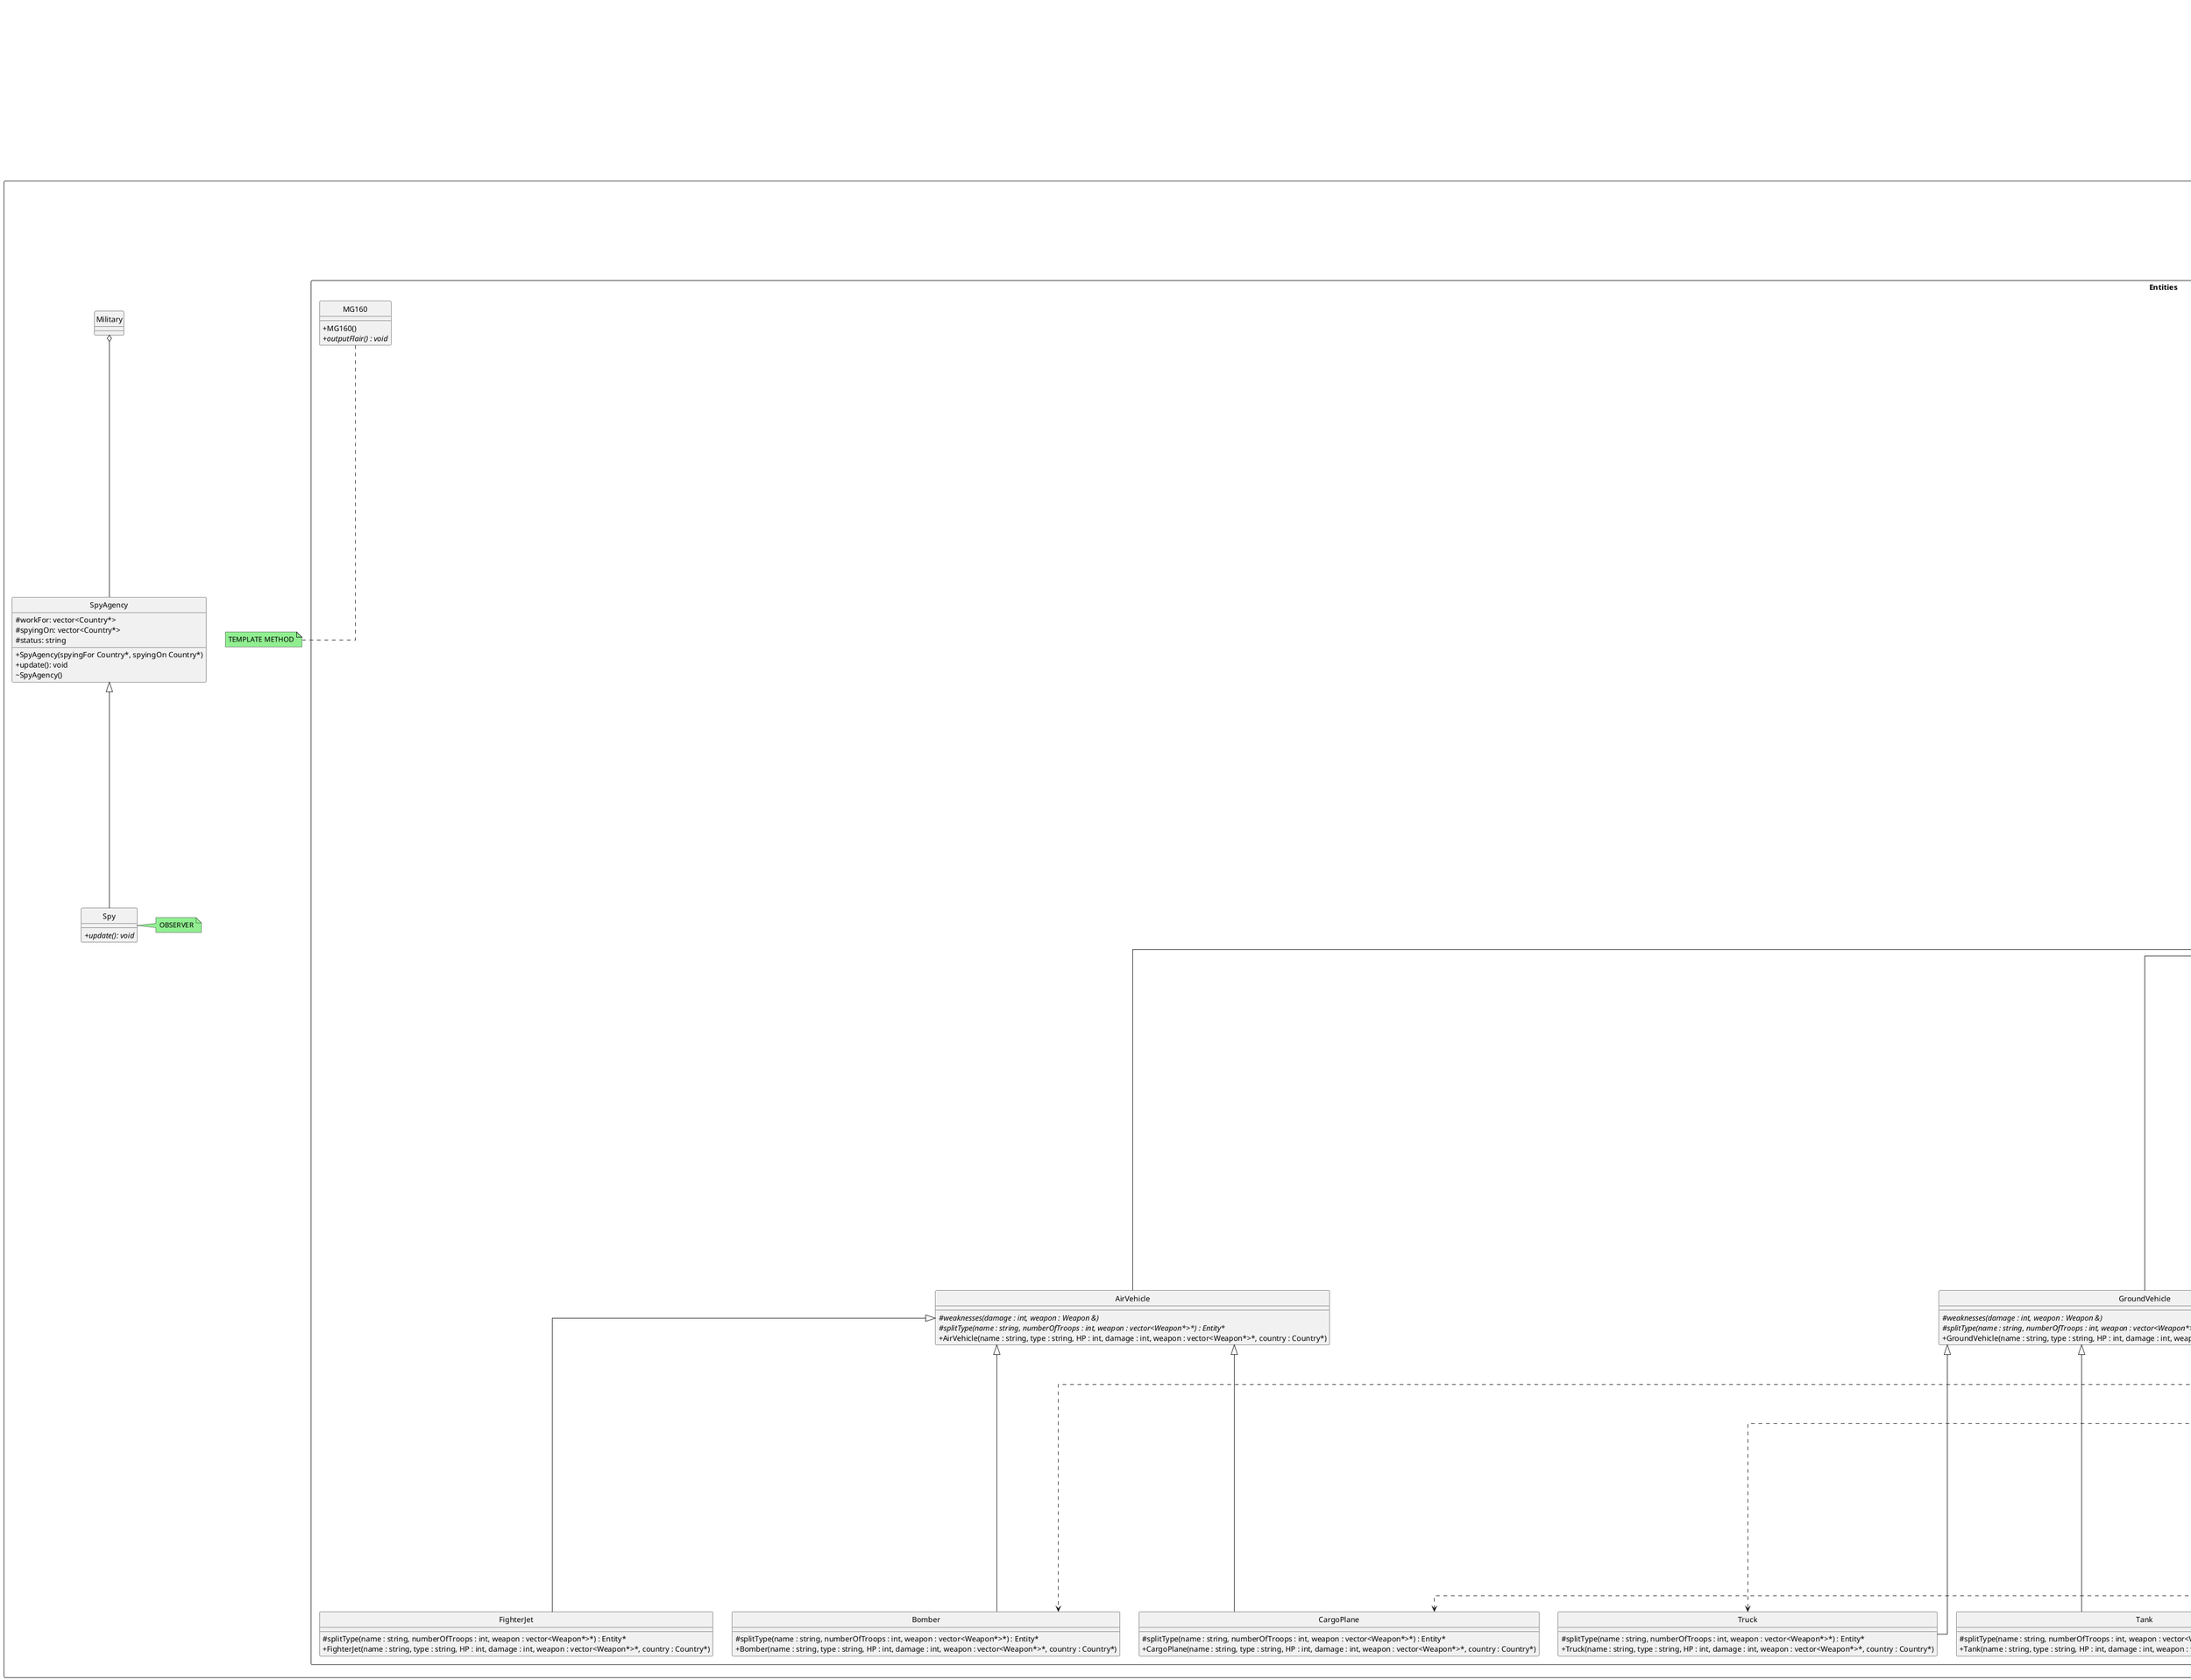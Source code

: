 !include <font-awesome/common>
@startuml Rhodey Class Diagram
skinparam classAttributeIconSize 0
title Rhodey War Simulator
hide circle
skinparam linetype ortho

' ===== CLASSES =====

rectangle UI as UI {
    class UI {
        - war : War*
        + UI(war : War*)
        + executeDispute() : void
        + render() : void
        + simSetup() : void
        + startSim() : void
    }
}
note bottom of UI #lightblue : USER INTERFACE

rectangle "AllianceGroups" {
    class Alliance {
        - name : string
        - teamA = false : bool
        - members : vector<Country *>
        - first : static int
        - enemyAlliance : Alliance*
        + Alliance(name :; string, teamA : bool)
        + add(Country* ) : void
        + print() : void
        + setEnemyAlliance(enemyAlliance : Alliance*) : void
        + getMembers() : vector<Country*>
        + isTeamA() : bool 
        + containsCountry(country : Country*) : bool
        + getAllianceNames() : vector<Country*>
        + getMemberModuloSize(modIndex) : Country*
        + getIthCountry(index : int) : Country*
        + getEnemyAlliance() : Alliance*
        + numCountries() : int
    }

    class Country {
        - map : Map*
        - name : string
        - strategy : BattleStrategy*
        - population : int
        - economy : double
        - resources : double
        - research : double
        - aggressiveness : double
        - goalRating : double
        - numSpies : double
        - numTroops : int
        - numVehicles : int
        - numEnemyRegions : int
        + morale : double
        + Country(name : string)
        + Country(name : string, map : Map*)
        ~Country
        + getName() : string
        + takeTurn() : void
        + generatePersonalityMatrix() : void
        + generateValueMatrix() : Eigen::MatrixXd
        + generateRandomNums() : double*
        + setStrategy() : void
        + decideStrategy() : void
        + getFormattedStats() : vector<std::string>
        + getAlliance() : Alliance *
        + getCountriesBeingSpiedOn() : vector<std::pair<Country*, double>>*
        + getMorale() : double
        + getEconomy() : double
        + getPopulation() : int
        + getResearch() : double
        + getGoalRating() : double
        + getAggressiveness() : double
        + getResources() : double
        + getNumSpies() : int
        + getNumTroops() : int
        + getNumVehicles() : int
        + getNumEnemyRegions() : int
        + setMorale(morale : double) : void
        + setEconomy(economy : double) : void
        + setPopulation(population : double) : void
        + setResearch(research : double) : void
        + setGoalRating(goalRating : double) : void
        + setAggressiveness(aggressiveness : double) : void
        + setResources(resources : double) : void
        + setNumSpies(spies : double) : void
        + setNumTroops(numTroops : double) : void
        + setNumVehicles(numVehicles : double) : void
        + setNumEnemyRegions(EnemyRegions : double) : void
    }

    class Observable{
        - countriesThatAreSpyingOnMe : vector<Country*>
        - countryBeingSpiedOn : Country*
        + spyOnCountry(country : Country*) : void
        + alertSpyCountries() : void
        + recieveIntel(countryBeingSpiedOn : Country*)
    }
}

rectangle MapRegions{
    class Region {
        - name: string
        - uuid : UUID
        - coords : MapCoords
        - possessor : Country*
        + Region(possessor : Country*)
        + Region(name : string, xCoord : int, yCoord : int, possessor : Country*)
        + Region(xCoord : int, yCoord : int, possessor : Country*)
        + getUUID() : UUID
        + getRegionName() : string
        + getCoords() : MapCoords
        + setRegionCoords(xCoord : int, yCoord : int) : void
        + getPossessor() : Country*
        + setPossessor(possessor : Country*) : void
    }

    class Map {
        - regions : std::map<regionUUID, Region*>
        - travelDifficultyField_allianceA : scalarField2D
        - travelDifficultyField_allianceB : scalarField2D
        - occupancyTable : OccupancyTable*
        - distToRegion(x : int, y : int, r : Region*) : static float
        - randomInitializeRegions(numRegions : int, allCountries : vector<Country*>) : void
        - recalculateTravelFields() : void 
        + numRegions = 10 : static const unsigned int
        + mapW = 100 : static const unsigned int
        + mapH = 100 : static const unsigned int
        + Map(allCountries : vector<Country*>, testing = false : bool)
        ~Map()
        + getAllAvailableRegionsForAttack(Country *) : vector<Region*>
        + getTravelFieldA() : scalarField2D
        + getTravelFieldB() : scalarField2D
        + getRegionLocations() : vector<MapCoords>
        + getCurrentMapData() : MapData
        + getRegionAt(x : int, y : int) : Region*
        + getTravelDifficulty(from : MapCoords, to : MapCoords, weAreTeamA : bool) : float
        + getOccupancyTable() : OccupancyTable*
        + getEnemyRatioInRegion(region : Region*, teamA : bool)
        + getRegionsOwnedBy(country : Country*) : vector<Region*>
        + getRegionsOwnedBy(teamA : bool) : vector<Region*>
        + getRegionWithHighestEnemyRatio(teamA : bool) : Region*
        + makeMemento() : MapMemento*
        + setMemento(mem : MapMemento*) : void
    }
}



rectangle "War " as War {

    class Simulation {
        + Simulation()
        {static} - uniqueInstance: Simulation*
        # Simulation()
        #~Simulation()
        #Simulation(Simulation &)
        #=(Simulation &) : Simulation &
        - view: UIView*
        - war: War*
        - playerName: string
        ~Simulation()

    }

    class War{
        - warPhase : WarPhase*
        - map : Map*
        - frameCount : int
        + War()
        ~ War()
        + teamA : Alliance*
        + teamB : Alliance*
        + warState : static string
        + warStateDesc : static string
        + warStateThumbnail : static vector<string>
        + warStateThumbnailFrameCount : static int
        + warStateThumbnailColor : static ftxui::Color
        + step() : void
        + onEvent(e : ftxui::Event) : bool
        + transitionTo(warPhase : WarPhase*);
        + addCountryToSideA(country : Country*)
        + addCountryToSideB(country : Country*)
        + getSideCountryIsOn(country : Country*)
        + getAllCountries() : vector<Country*>
        + changeState() : void
        + start() : void
        + isOver() : bool
        + getMap() : Map*
    }



    class WarPhases {
        {abstract} + handleWarChange(war : War*) : void
        {abstract} + getCurrentWarState() : string
        + thumbnail : string
        + warPhase : phase
    }

    class Dispute {
        + Dispute()
        + handleWarChange(war : War*) : void
        + getCurrentWarState() : string
    }

    class Conflict {
        + Conflict()
        + handleWarChange(war : War*) : void
        + getCurrentWarState() : string
    }

    class Hostilities {
        + Hostilities()
        + handleWarChange(war : War*) : void
        + getCurrentWarState() : string
    }

    class PostWar {
        + PostWar()
        + handleWarChange(war : War*) : void
        + getCurrentWarState() : string
    }

    class DisputeSettled {
        + DisputeSettled()
        + handleWarChange(war : War*) : void
        + getCurrentWarState() : string
    }
    note bottom #lightgreen : STATE
}
note top of War #lightgreen : SINGLETON



rectangle Spies {

    class SpyAgency {
        # workFor: vector<Country*>
        # spyingOn: vector<Country*>
        # status: string
        + SpyAgency(spyingFor Country*, spyingOn Country*)
        + update(): void
        ~SpyAgency()
    }

    class Spy {
        {abstract} + update(): void
    }
    note right #lightgreen : OBSERVER






'==== Factory method ===='
rectangle "Factories" {
class UnitFactory{
    # name: string
    # num: int
    # _con : Country*
    # w1 : vector<Weapon*>*
    # w2 : vector<Weapon*>*
    # w3 : vector<Weapon*>*
    # w4 : vector<Weapon*>*
    # w5 : vector<Weapon*>*
    # w6 : vector<Weapon*>*
    # e : Entity*
    ~ unitFactory()
    + {abstract} makeUnit(name : string, int : num, weapons : vector<Weapon*>*): Entity*

}

class VehicleFactory {
    + VehicleFactory(name : string, int : num, vehicle : VehicleType, con : Country*)
    ~ VehicleFactory()
    + makeUnit(): Entity*
}

class TroopFactory {
    + TroopFactory(name : string, int : num, con : Country*)
    ~ TruckFactory()
    + makeUnit(): Entity*
}

enum VehicleType {
    <<enumeration>>
    Truck
    Tank
    Carrier
    CargoShip
    Warship
    Submarine
    FighterJet
    Bomber
    CargoPlane
}

enum WeaponType {
    <<enumeration>>
    Bazooka
    Sniper
    Sniper50
    Pistol
    AR
    SMG
    DualBuretter
    Ak47
    Bomb
    Cannon
    Torpedo
    Missile
    MG160
}
}
note bottom #lightgreen : ABSTRACT FACTORY

class Battle {
- country: Country*
- Region: Region*
- attackingForces: Forces**
- defendingForces: Forces**
+ Battle(Forces~**, Forces~**, Region*, Country*)
+ start(): void
+ end(): void
~Battle()
}


'==== Entities ===='
rectangle "Entities" {

class Entity {
    # name: string
    # type : string
    # bool defending
    # hp: int
    # dmg: int
    # weapons : vector<Weapon*>*
    # terrainHandling : int
    # uuid : UUID
    # country : Country*
    # getAndSetDefense();
    {abstract} # splitType(name : string, numberOfTroops : int, weapon : vector<Weapon*>*) : Entity*
    {abstract} # weaknesses(damage : int, weapon : Weapon &)
    + Entity(name : string, type : string, HP : int, damage : int, weapon : vector<Weapon*>*, country : Country*)
    {abstract} ~ Entity()
    {abstract} + getCarryingCapacity() : int
    {abstract} + getTerrainHandling() : int
    + attack(defender : Entity &) : void
    + assignWeapon(weapon : Weapon &) : void
    + update() : void
    + getWeapon() : vector<Weapon*>*
    + getAmount() : int
    + getCountry() : COuntry *
    + getDefenseStatus() : bool
    + getName() : string
    + getUUID() : UUID
    + getType() : string
    + split(numberOfEntities : int) : Entity*
    + absorb(entity : Entity*) : void
}
note bottom #lightgreen : PROTOTYPE

class Vehicle {
    # capacity: int
    {abstract} # splitType(name : string, numberOfTroops : int, weapon : vector<Weapon*>*) : Entity*
    + Vehicle(name : string, type : string, HP : int, damage : int, weapon : vector<Weapon*>*, country : Country*)
    + getCarryingCapacity() : int
    + getTerrainHandling() : int
}

class GroundVehicle {
    {abstract} # weaknesses(damage : int, weapon : Weapon &)
    {abstract} # splitType(name : string, numberOfTroops : int, weapon : vector<Weapon*>*) : Entity*
    + GroundVehicle(name : string, type : string, HP : int, damage : int, weapon : vector<Weapon*>*, country : Country*)
}

class Truck {
    # splitType(name : string, numberOfTroops : int, weapon : vector<Weapon*>*) : Entity*
    + Truck(name : string, type : string, HP : int, damage : int, weapon : vector<Weapon*>*, country : Country*)
}

class Tank {
    # splitType(name : string, numberOfTroops : int, weapon : vector<Weapon*>*) : Entity*
    + Tank(name : string, type : string, HP : int, damage : int, weapon : vector<Weapon*>*, country : Country*)
}

class AirVehicle {
    {abstract} # weaknesses(damage : int, weapon : Weapon &)
    {abstract} # splitType(name : string, numberOfTroops : int, weapon : vector<Weapon*>*) : Entity*
    + AirVehicle(name : string, type : string, HP : int, damage : int, weapon : vector<Weapon*>*, country : Country*)
}

class FighterJet {
    # splitType(name : string, numberOfTroops : int, weapon : vector<Weapon*>*) : Entity*
    + FighterJet(name : string, type : string, HP : int, damage : int, weapon : vector<Weapon*>*, country : Country*)
}

class Bomber {
    # splitType(name : string, numberOfTroops : int, weapon : vector<Weapon*>*) : Entity*
    + Bomber(name : string, type : string, HP : int, damage : int, weapon : vector<Weapon*>*, country : Country*)
}

class CargoPlane {
    # splitType(name : string, numberOfTroops : int, weapon : vector<Weapon*>*) : Entity*
    + CargoPlane(name : string, type : string, HP : int, damage : int, weapon : vector<Weapon*>*, country : Country*)
}

class WaterVehicle {
    {abstract} # weaknesses(damage : int, weapon : Weapon &)
    {abstract} # splitType(name : string, numberOfTroops : int, weapon : vector<Weapon*>*) : Entity*
    + WaterVehicle(name : string, type : string, HP : int, damage : int, weapon : vector<Weapon*>*, country : Country*)
}

class CargoShip {
    # splitType(name : string, numberOfTroops : int, weapon : vector<Weapon*>*) : Entity*
    + class CargoShip(name : string, type : string, HP : int, damage : int, weapon : vector<Weapon*>*, country : Country*)
}

class Warship {
    # splitType(name : string, numberOfTroops : int, weapon : vector<Weapon*>*) : Entity*
    + Warship(name : string, type : string, HP : int, damage : int, weapon : vector<Weapon*>*, country : Country*)
}

class Submarine {
    # splitType(name : string, numberOfTroops : int, weapon : vector<Weapon*>*) : Entity*
    + Submarine(name : string, type : string, HP : int, damage : int, weapon : vector<Weapon*>*, country : Country*)
}

class Carrier {
    # splitType(name : string, numberOfTroops : int, weapon : vector<Weapon*>*) : Entity*
    + Submarine(name : string, type : string, HP : int, damage : int, weapon : vector<Weapon*>*, country : Country*)
}

class Troop {
    {abstract} # weaknesses(damage : int, weapon : Weapon &)
    {abstract} # splitType(name : string, numberOfTroops : int, weapon : vector<Weapon*>*) : Entity*
    + Troop(name : string, numberOfTroops : int, weapon vector<Weapon*>*, country* Country)
    {abstract} + getCarryingCapacity() : int
    {abstract} + getTerrainHandling() : int
}

class Weapon {
    # weaponName : string
    # damage : int
    # WeaponType : WEAPON_TYPE
    + Weapon(damage : int, weaponName : string)
    {abstract} ~Weapon()
    + getDamage() : int
    + getType() : WEAPON_TYPE
    + getName() : string
    {abstract} + outputFlair() : void 
}

class Bazooka{ 
    + Bazooka()
    {abstract} + outputFlair() : void
}
class Sniper{ 
    + Sniper()
    {abstract} + outputFlair() : void
}
class Sniper50{ 
    + Sniper50()
    {abstract} + outputFlair() : void
}
class Pistol{ 
    + Pistol()
    {abstract} + outputFlair() : void
} 
class AR{ 
    + AR()
    {abstract} + outputFlair() : void
}
class SMG{ 
    + SMG()
    {abstract} + outputFlair() : void
}
class DualBurette{ 
    + DualBurette()
    {abstract} + outputFlair() : void
}
class AK47{ 
    + AK47()
    {abstract} + outputFlair() : void
}
class Torpedo{ 
    + Torpedo()
    {abstract} + outputFlair() : void
}
class Missile{ 
    + Missile()
    {abstract} + outputFlair() : void
}
class Bomb{ 
    + Bomb()
    {abstract} + outputFlair() : void
}
class Cannon{ 
    + Cannon()
    {abstract} + outputFlair() : void
}
class MG160{ 
    + MG160()
    {abstract} + outputFlair() : void
}




}
note bottom #lightgreen : TEMPLATE METHOD


'==== Different strategy states ===='
rectangle "Strategy States" as StratStates {
class BattleStrategy {
    # uf : TroopFactory*
    # vf : VehicelFactory*
    # _con : Country*
    {abstract} + warAlgorithm(enum : int)
    {abstract} ~BatttleStrategy
}

class DefensiveStrategy {
    - def : enum
    - friendlyRegion : Region*
    - enemyRegion : Region*
    - _name : string
    - num : int
    + DefensiveStrategy()
    ~ DefensiveStrategy()
    + warAlgorithm(def : int)
    + redistributeTroops(): void
    + recruitTroops(): void
    + setNameNumCont(name : string, num : int, con : Country *): void
    + setDef(def : enum) : void
    + setFriendlyRegion(friendlyRegion : Region*): void
    + setEnemyRegion(friendlyRegion : Region*): void
}

class OffensiveStrategy {
    - off : enum
    - friendlyRegion : Region*
    - enemyRegion : Region*
    + OffensiveStrategy()
    ~ OffensiveStrategy()
    + warAlgorithm(def : int)
    + redistributeTroops(): void
    + attack(): void
    + setFriendlyRegion(friendlyRegion : Region*): void
    + setEnemyRegion(friendlyRegion : Region*): void
}

class ResearchStrategy {
    - rad : enum
    - country : Country*
    + ResearchStrategy()
    ~ ResearchStrategy()
    + warAlgorithm(rad : int)
    + developResources(): void
    + developEconomy(): void
    + research(): void
    + setCountry(country : Country*): void
}

class PrepareStrategy {
    - prep : enum
    - friendlyRegion : Region*
    - enemyRegion : Region*
    - _name : string
    - _num : int
    - _veh : enum
    + PrepareStrategy()
    ~ PrepareStrategy()
    + warAlgorithm(prep : int)
    + recruitTroops(): void
    + buildVehicles(): void
    + setFriendlyRegion(friendlyRegion : Region*): void
    + setEnemyRegion(friendlyRegion : Region*): void
    + setNameNumCont(name : string, num : int, con : Country *): void
    + setVehicle(name : string, num : int, con : Country *, con : enum): void
}

class DiplomacyStrategy{
    - dip : enum
    - myCountry : Country*
    - enemyCountry : COuntry*
    + DiplomacyStrategy()
    ~ DiplomacyStrategy
    + warAlgorithm(dip : int)
    + proposeTreaty(): void
    + surrender(): void
    + setMyCountry(myCountry : Country*) : void
    + setEnemyCoutnry(enemyCountry : Country*) : void
}
}
note right of StratStates #lightgreen : STRATEGY




rectangle "Mementos" as Mementos {
class WarMemento{
    +getState()
    -state: WarState*
    ~Memento():virtual
}
class caretaker {
    - warStates: vector<WarMemento>
    + add(memento WarMemento):void

}

class WarState {

    - Vector<String>
    - WarState(War* war)
}
}
note top of Mementos #lightgreen : MEMENTO

' ===== RELATIONSHIPS =====
Simulation o- War
Simulation o- Simulation

Entity o- Weapon
Entity <|-- Troop
Entity <|-- Vehicle
Vehicle <|-- GroundVehicle
Vehicle <|-- AirVehicle
Vehicle <|-- WaterVehicle
GroundVehicle <|-- Truck
GroundVehicle <|-- Tank
AirVehicle <|-- FighterJet
AirVehicle <|-- Bomber
AirVehicle <|-- CargoPlane
WaterVehicle <|-- CargoShip
WaterVehicle <|-- Warship
WaterVehicle <|-- Submarine
WaterVehicle <|-- Carrier


UnitFactory <|-- VehicleFactory
UnitFactory <|-- TroopFactory
VehicleFactory ..> Truck : <<instantiates>>
VehicleFactory ..> Tank : <<instantiates>>
VehicleFactory ..> Warship : <<instantiates>>
VehicleFactory ..> Submarine : <<instantiates>>
VehicleFactory ..> Carrier : <<instantiates>>
VehicleFactory ..> CargoShip : <<instantiates>>
VehicleFactory ..> Bomber : <<instantiates>>
VehicleFactory ..> CargoPlane : <<instantiates>>
TroopFactory   ..> Troop : <<instantiates>>
DefensiveStrategy ..> TroopFactory : <<instantiates>>
PrepareStrategy ..> TroopFactory : <<instantiates>>
PrepareStrategy ..> VehicleFactory : <<instantiates>>

War ..> WarMemento
caretaker o-- WarMemento
WarMemento o-- WarState

Forces o-- Entity

Country o-- VehicleFactory
Country o-- TroopFactory

Battle o-- Country

SpyAgency <|-- Spy
Military o-- SpyAgency

Alliance <|-- Country
War o-- Alliance
BattleStrategy o-- Country
DefensiveStrategy <|-- BattleStrategy
OffensiveStrategy <|-- BattleStrategy
ResearchStrategy <|-- BattleStrategy
PrepareStrategy <|-- BattleStrategy
DiplomacyStrategy <|-- BattleStrategy

Dispute <|-- WarPhases
Conflict <|-- WarPhases
Hostilities <|-- WarPhases
PostWar <|-- WarPhases
DisputeSettled <|-- WarPhases

War o-l- WarPhases
WarPhases o- War
War o-- Battle

War o-- Map
Map o-- Region
Region o-- Country
Region o-- Forces
Battle o-- Region
' UI Model View Controller
UIView -u-o UIController
UIController -d-o UIView
UIController -r-o Simulation
Simulation -r-o UIView

Bazooka <|-- Weapon
Sniper <|-- Weapon
Sniper50 <|-- Weapon
Pistol <|-- Weapon
AR <|-- Weapon
SMG <|-- Weapon
DualBurette <|-- Weapon
AK47 <|-- Weapon
Torpedo <|-- Weapon
Missile <|-- Weapon
Bomb <|-- Weapon
Cannon <|-- Weapon
Mg160 <|-- Weapon

@enduml